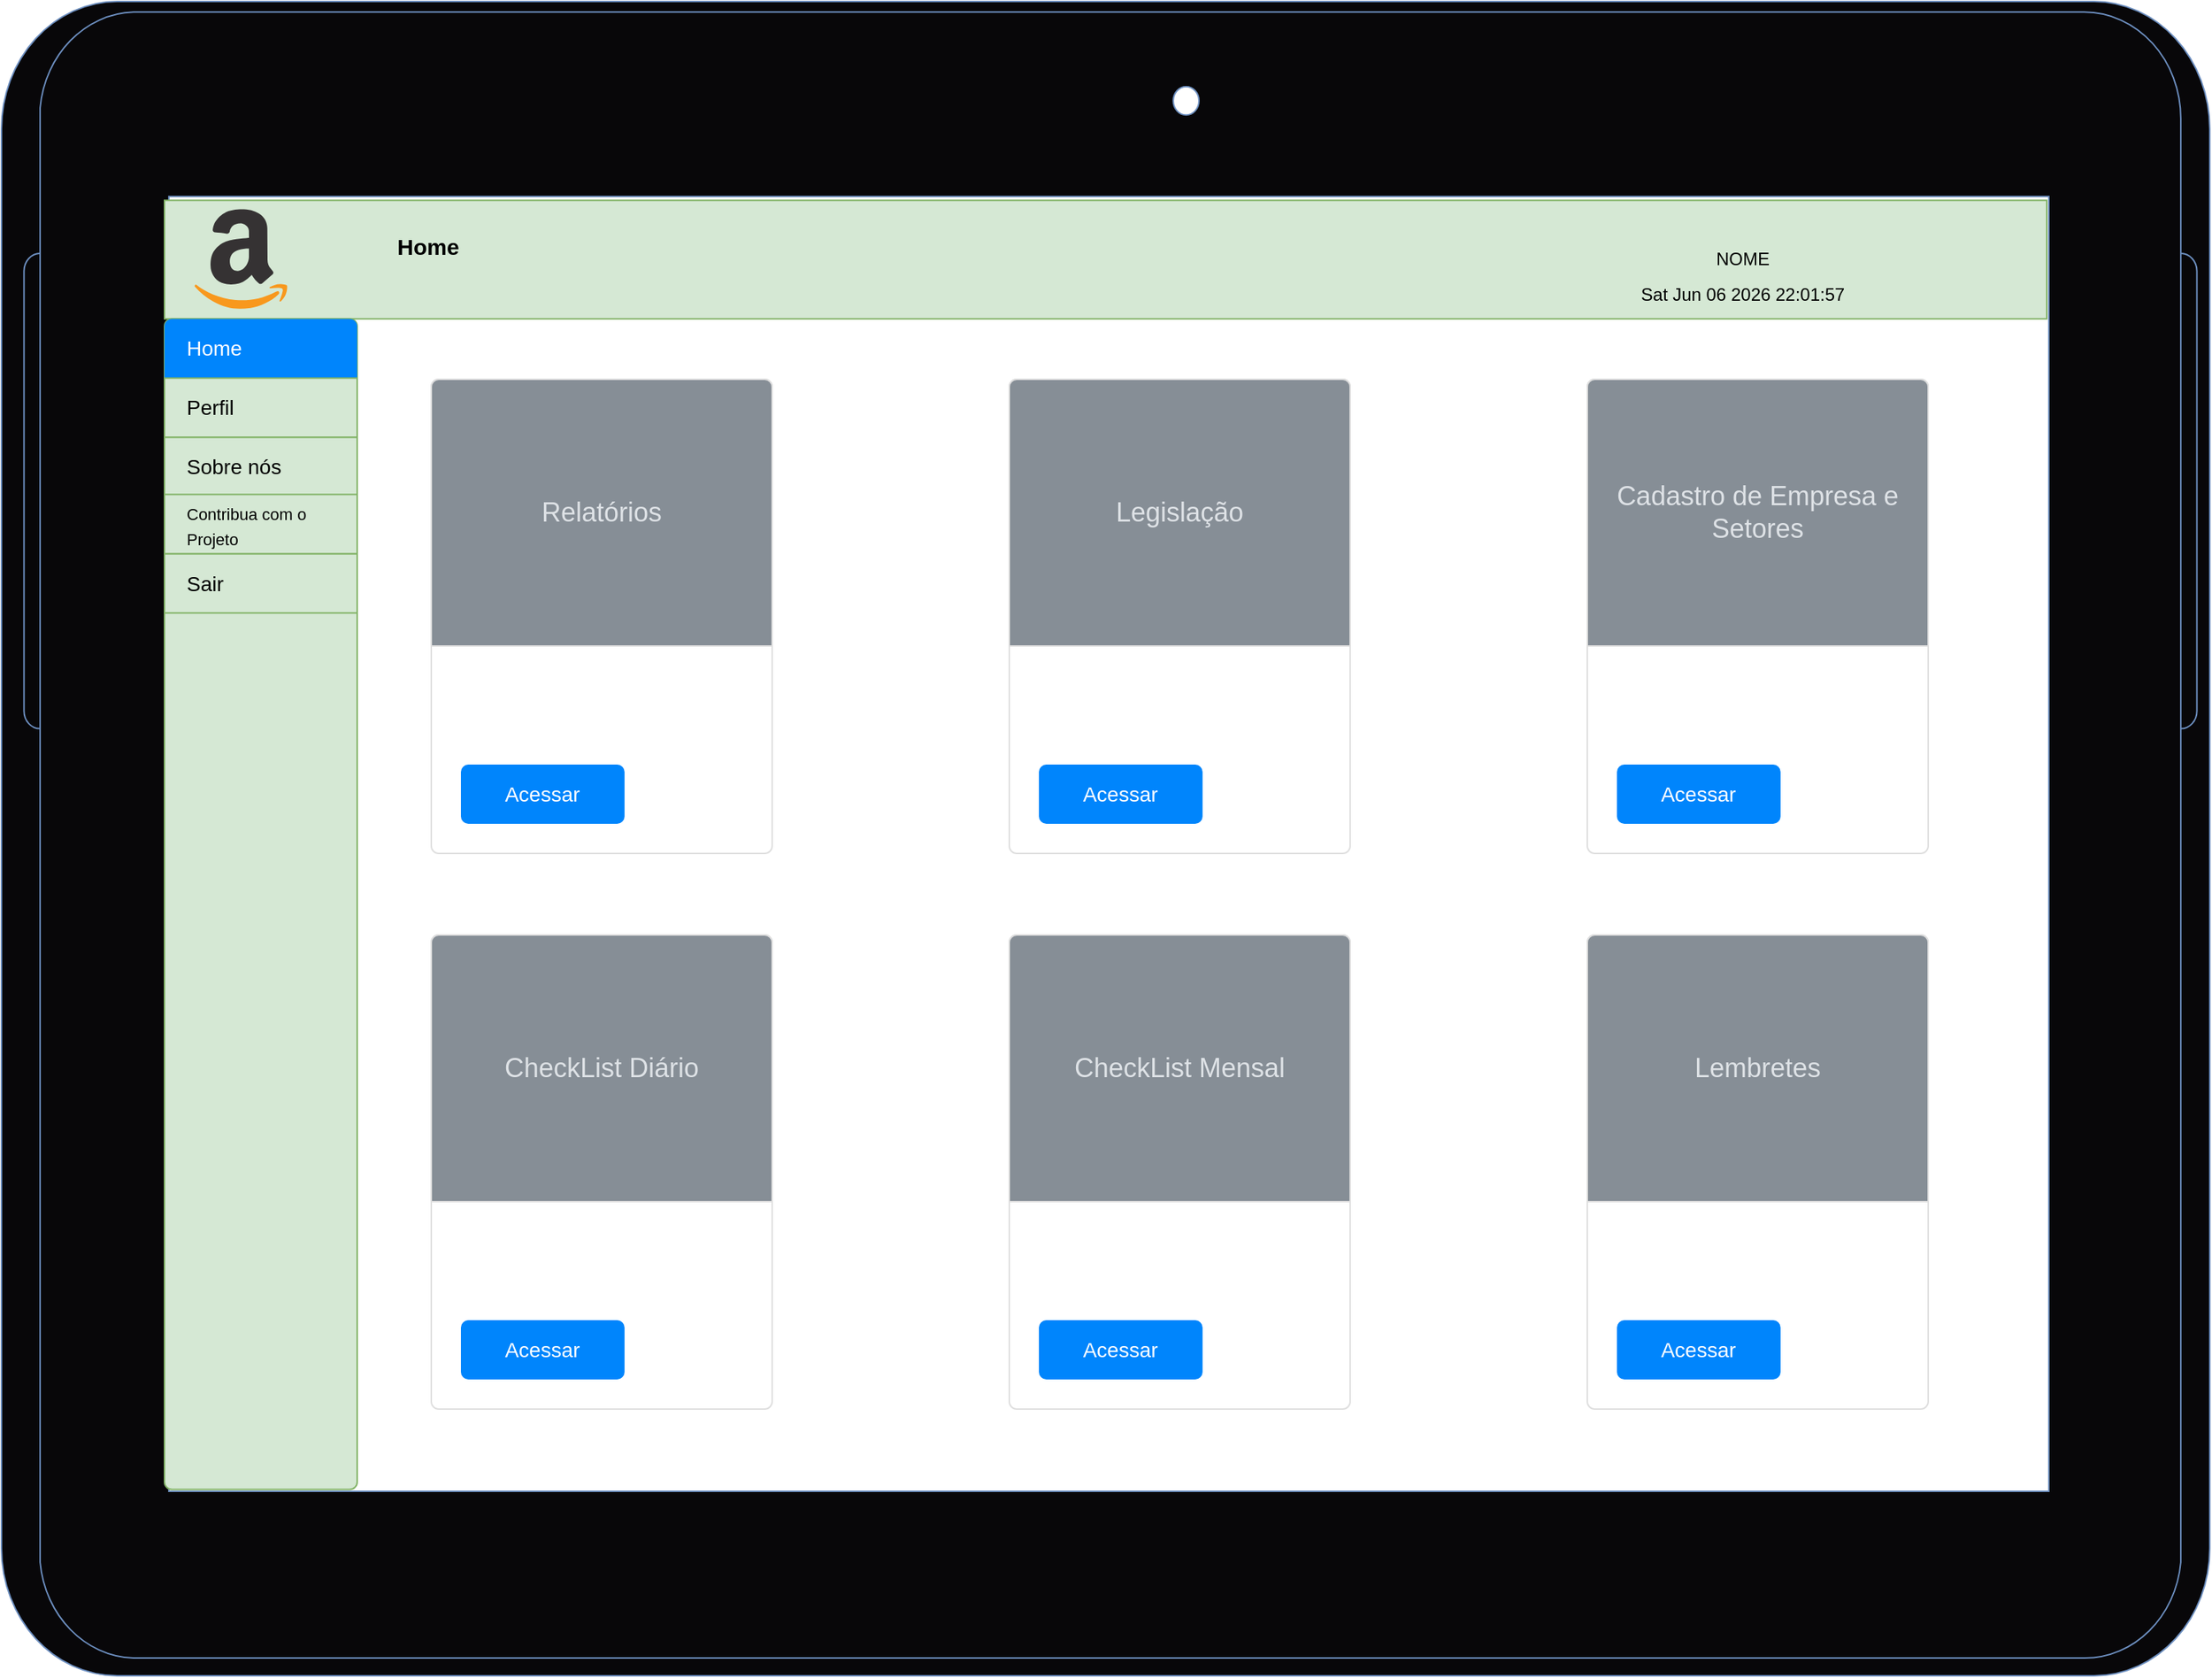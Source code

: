 <mxfile version="21.1.0" type="device">
  <diagram id="srqdzJ33AY7SrNP8aHUt" name="Página-1">
    <mxGraphModel dx="603" dy="285" grid="1" gridSize="10" guides="1" tooltips="1" connect="1" arrows="1" fold="1" page="1" pageScale="1" pageWidth="827" pageHeight="1169" math="0" shadow="0">
      <root>
        <mxCell id="0" />
        <mxCell id="1" parent="0" />
        <mxCell id="3w4hYKRijXfPVTcD5yQO-1" value="" style="verticalLabelPosition=bottom;verticalAlign=top;html=1;shadow=0;dashed=0;strokeWidth=1;shape=mxgraph.android.tab2;strokeColor=#6c8ebf;direction=north;fillColor=#080709;" vertex="1" parent="1">
          <mxGeometry x="80" y="10" width="1490" height="1130" as="geometry" />
        </mxCell>
        <mxCell id="3w4hYKRijXfPVTcD5yQO-3" value="" style="html=1;shadow=0;dashed=0;shape=mxgraph.bootstrap.rrect;rSize=5;strokeColor=#DFDFDF;html=1;whiteSpace=wrap;fillColor=#ffffff;fontColor=#000000;verticalAlign=bottom;align=left;spacing=20;spacingBottom=50;fontSize=14;" vertex="1" parent="1">
          <mxGeometry x="370" y="265" width="230" height="320" as="geometry" />
        </mxCell>
        <mxCell id="3w4hYKRijXfPVTcD5yQO-4" value="Relatórios" style="html=1;shadow=0;dashed=0;shape=mxgraph.bootstrap.topButton;rSize=5;perimeter=none;whiteSpace=wrap;fillColor=#868E96;strokeColor=#DFDFDF;fontColor=#DEE2E6;resizeWidth=1;fontSize=18;" vertex="1" parent="3w4hYKRijXfPVTcD5yQO-3">
          <mxGeometry width="230.0" height="180" relative="1" as="geometry" />
        </mxCell>
        <mxCell id="3w4hYKRijXfPVTcD5yQO-5" value="Acessar" style="html=1;shadow=0;dashed=0;shape=mxgraph.bootstrap.rrect;rSize=5;perimeter=none;whiteSpace=wrap;fillColor=#0085FC;strokeColor=none;fontColor=#ffffff;resizeWidth=1;fontSize=14;" vertex="1" parent="3w4hYKRijXfPVTcD5yQO-3">
          <mxGeometry y="1" width="110.4" height="40" relative="1" as="geometry">
            <mxPoint x="20" y="-60" as="offset" />
          </mxGeometry>
        </mxCell>
        <mxCell id="3w4hYKRijXfPVTcD5yQO-6" value="" style="html=1;shadow=0;dashed=0;shape=mxgraph.bootstrap.rrect;rSize=5;strokeColor=#DFDFDF;html=1;whiteSpace=wrap;fillColor=#ffffff;fontColor=#000000;verticalAlign=bottom;align=left;spacing=20;spacingBottom=50;fontSize=14;" vertex="1" parent="1">
          <mxGeometry x="760" y="640" width="230" height="320" as="geometry" />
        </mxCell>
        <mxCell id="3w4hYKRijXfPVTcD5yQO-7" value="CheckList Mensal" style="html=1;shadow=0;dashed=0;shape=mxgraph.bootstrap.topButton;rSize=5;perimeter=none;whiteSpace=wrap;fillColor=#868E96;strokeColor=#DFDFDF;fontColor=#DEE2E6;resizeWidth=1;fontSize=18;" vertex="1" parent="3w4hYKRijXfPVTcD5yQO-6">
          <mxGeometry width="230.0" height="180" relative="1" as="geometry" />
        </mxCell>
        <mxCell id="3w4hYKRijXfPVTcD5yQO-8" value="Acessar" style="html=1;shadow=0;dashed=0;shape=mxgraph.bootstrap.rrect;rSize=5;perimeter=none;whiteSpace=wrap;fillColor=#0085FC;strokeColor=none;fontColor=#ffffff;resizeWidth=1;fontSize=14;" vertex="1" parent="3w4hYKRijXfPVTcD5yQO-6">
          <mxGeometry y="1" width="110.4" height="40" relative="1" as="geometry">
            <mxPoint x="20" y="-60" as="offset" />
          </mxGeometry>
        </mxCell>
        <mxCell id="3w4hYKRijXfPVTcD5yQO-9" value="" style="html=1;shadow=0;dashed=0;shape=mxgraph.bootstrap.rrect;rSize=5;strokeColor=#DFDFDF;html=1;whiteSpace=wrap;fillColor=#ffffff;fontColor=#000000;verticalAlign=bottom;align=left;spacing=20;spacingBottom=50;fontSize=14;" vertex="1" parent="1">
          <mxGeometry x="760" y="265" width="230" height="320" as="geometry" />
        </mxCell>
        <mxCell id="3w4hYKRijXfPVTcD5yQO-10" value="Legislação" style="html=1;shadow=0;dashed=0;shape=mxgraph.bootstrap.topButton;rSize=5;perimeter=none;whiteSpace=wrap;fillColor=#868E96;strokeColor=#DFDFDF;fontColor=#DEE2E6;resizeWidth=1;fontSize=18;" vertex="1" parent="3w4hYKRijXfPVTcD5yQO-9">
          <mxGeometry width="230.0" height="180" relative="1" as="geometry" />
        </mxCell>
        <mxCell id="3w4hYKRijXfPVTcD5yQO-11" value="Acessar" style="html=1;shadow=0;dashed=0;shape=mxgraph.bootstrap.rrect;rSize=5;perimeter=none;whiteSpace=wrap;fillColor=#0085FC;strokeColor=none;fontColor=#ffffff;resizeWidth=1;fontSize=14;" vertex="1" parent="3w4hYKRijXfPVTcD5yQO-9">
          <mxGeometry y="1" width="110.4" height="40" relative="1" as="geometry">
            <mxPoint x="20" y="-60" as="offset" />
          </mxGeometry>
        </mxCell>
        <mxCell id="3w4hYKRijXfPVTcD5yQO-12" value="" style="html=1;shadow=0;dashed=0;shape=mxgraph.bootstrap.rrect;rSize=5;strokeColor=#DFDFDF;html=1;whiteSpace=wrap;fillColor=#ffffff;fontColor=#000000;verticalAlign=bottom;align=left;spacing=20;spacingBottom=50;fontSize=14;" vertex="1" parent="1">
          <mxGeometry x="370" y="640" width="230" height="320" as="geometry" />
        </mxCell>
        <mxCell id="3w4hYKRijXfPVTcD5yQO-13" value="CheckList Diário" style="html=1;shadow=0;dashed=0;shape=mxgraph.bootstrap.topButton;rSize=5;perimeter=none;whiteSpace=wrap;fillColor=#868E96;strokeColor=#DFDFDF;fontColor=#DEE2E6;resizeWidth=1;fontSize=18;" vertex="1" parent="3w4hYKRijXfPVTcD5yQO-12">
          <mxGeometry width="230.0" height="180" relative="1" as="geometry" />
        </mxCell>
        <mxCell id="3w4hYKRijXfPVTcD5yQO-14" value="Acessar" style="html=1;shadow=0;dashed=0;shape=mxgraph.bootstrap.rrect;rSize=5;perimeter=none;whiteSpace=wrap;fillColor=#0085FC;strokeColor=none;fontColor=#ffffff;resizeWidth=1;fontSize=14;" vertex="1" parent="3w4hYKRijXfPVTcD5yQO-12">
          <mxGeometry y="1" width="110.4" height="40" relative="1" as="geometry">
            <mxPoint x="20" y="-60" as="offset" />
          </mxGeometry>
        </mxCell>
        <mxCell id="3w4hYKRijXfPVTcD5yQO-15" value="" style="whiteSpace=wrap;html=1;shadow=0;dashed=0;fontSize=10;align=left;fillColor=#d5e8d4;strokeColor=#82b366;" vertex="1" parent="1">
          <mxGeometry x="190" y="144.2" width="1270" height="80" as="geometry" />
        </mxCell>
        <mxCell id="3w4hYKRijXfPVTcD5yQO-18" value="" style="html=1;shadow=0;dashed=0;shape=mxgraph.bootstrap.rrect;rSize=5;strokeColor=#82b366;html=1;whiteSpace=wrap;fillColor=#d5e8d4;" vertex="1" parent="1">
          <mxGeometry x="190" y="224.2" width="130" height="790" as="geometry" />
        </mxCell>
        <mxCell id="3w4hYKRijXfPVTcD5yQO-19" value="Home" style="html=1;shadow=0;dashed=0;shape=mxgraph.bootstrap.topButton;rSize=5;strokeColor=none;fillColor=#0085FC;fontColor=#ffffff;perimeter=none;whiteSpace=wrap;resizeWidth=1;align=left;spacing=15;fontSize=14;" vertex="1" parent="3w4hYKRijXfPVTcD5yQO-18">
          <mxGeometry width="130" height="40" relative="1" as="geometry" />
        </mxCell>
        <mxCell id="3w4hYKRijXfPVTcD5yQO-20" value="Perfil" style="strokeColor=inherit;fillColor=inherit;gradientColor=inherit;fontColor=inherit;html=1;shadow=0;dashed=0;perimeter=none;whiteSpace=wrap;resizeWidth=1;align=left;spacing=15;fontSize=14;" vertex="1" parent="3w4hYKRijXfPVTcD5yQO-18">
          <mxGeometry width="130" height="40" relative="1" as="geometry">
            <mxPoint y="40" as="offset" />
          </mxGeometry>
        </mxCell>
        <mxCell id="3w4hYKRijXfPVTcD5yQO-21" value="Sobre nós" style="strokeColor=inherit;fillColor=inherit;gradientColor=inherit;fontColor=inherit;html=1;shadow=0;dashed=0;perimeter=none;whiteSpace=wrap;resizeWidth=1;align=left;spacing=15;fontSize=14;" vertex="1" parent="3w4hYKRijXfPVTcD5yQO-18">
          <mxGeometry width="130" height="40" relative="1" as="geometry">
            <mxPoint y="80" as="offset" />
          </mxGeometry>
        </mxCell>
        <mxCell id="3w4hYKRijXfPVTcD5yQO-28" value="Sair" style="strokeColor=inherit;fillColor=inherit;gradientColor=inherit;fontColor=inherit;html=1;shadow=0;dashed=0;perimeter=none;whiteSpace=wrap;resizeWidth=1;align=left;spacing=15;fontSize=14;" vertex="1" parent="3w4hYKRijXfPVTcD5yQO-18">
          <mxGeometry y="158.503" width="130" height="40" as="geometry" />
        </mxCell>
        <mxCell id="3w4hYKRijXfPVTcD5yQO-41" value="&lt;font style=&quot;font-size: 11px;&quot;&gt;Contribua com o Projeto&lt;/font&gt;" style="strokeColor=inherit;fillColor=inherit;gradientColor=inherit;fontColor=inherit;html=1;shadow=0;dashed=0;perimeter=none;whiteSpace=wrap;resizeWidth=1;align=left;spacing=15;fontSize=14;" vertex="1" parent="3w4hYKRijXfPVTcD5yQO-18">
          <mxGeometry y="118.499" width="130" height="40" as="geometry" />
        </mxCell>
        <mxCell id="3w4hYKRijXfPVTcD5yQO-42" value="" style="shape=image;html=1;verticalAlign=top;verticalLabelPosition=bottom;labelBackgroundColor=#ffffff;imageAspect=0;aspect=fixed;image=https://cdn3.iconfinder.com/data/icons/finance-152/64/24-128.png" vertex="1" parent="3w4hYKRijXfPVTcD5yQO-18">
          <mxGeometry x="55.5" y="139.741" width="18.305" height="18.305" as="geometry" />
        </mxCell>
        <mxCell id="3w4hYKRijXfPVTcD5yQO-30" value="" style="dashed=0;outlineConnect=0;html=1;align=center;labelPosition=center;verticalLabelPosition=bottom;verticalAlign=top;shape=mxgraph.weblogos.amazon" vertex="1" parent="1">
          <mxGeometry x="210" y="150.1" width="62.8" height="68.2" as="geometry" />
        </mxCell>
        <mxCell id="3w4hYKRijXfPVTcD5yQO-32" value="" style="shape=image;html=1;verticalAlign=top;verticalLabelPosition=bottom;labelBackgroundColor=#ffffff;imageAspect=0;aspect=fixed;image=https://cdn4.iconfinder.com/data/icons/essential-3/32/371-Home-128.png;fontStyle=0" vertex="1" parent="1">
          <mxGeometry x="310" y="160" width="28" height="28" as="geometry" />
        </mxCell>
        <mxCell id="3w4hYKRijXfPVTcD5yQO-33" value="&lt;b&gt;&lt;font style=&quot;font-size: 15px;&quot;&gt;Home&lt;/font&gt;&lt;/b&gt;" style="text;html=1;strokeColor=none;fillColor=none;align=center;verticalAlign=middle;whiteSpace=wrap;rounded=0;" vertex="1" parent="1">
          <mxGeometry x="338" y="160" width="60" height="30" as="geometry" />
        </mxCell>
        <mxCell id="3w4hYKRijXfPVTcD5yQO-34" value="" style="html=1;shadow=0;dashed=0;shape=mxgraph.bootstrap.rrect;rSize=5;strokeColor=#DFDFDF;html=1;whiteSpace=wrap;fillColor=#ffffff;fontColor=#000000;verticalAlign=bottom;align=left;spacing=20;spacingBottom=50;fontSize=14;" vertex="1" parent="1">
          <mxGeometry x="1150" y="265" width="230" height="320" as="geometry" />
        </mxCell>
        <mxCell id="3w4hYKRijXfPVTcD5yQO-35" value="Cadastro de Empresa e Setores" style="html=1;shadow=0;dashed=0;shape=mxgraph.bootstrap.topButton;rSize=5;perimeter=none;whiteSpace=wrap;fillColor=#868E96;strokeColor=#DFDFDF;fontColor=#DEE2E6;resizeWidth=1;fontSize=18;" vertex="1" parent="3w4hYKRijXfPVTcD5yQO-34">
          <mxGeometry width="230.0" height="180" relative="1" as="geometry" />
        </mxCell>
        <mxCell id="3w4hYKRijXfPVTcD5yQO-36" value="Acessar" style="html=1;shadow=0;dashed=0;shape=mxgraph.bootstrap.rrect;rSize=5;perimeter=none;whiteSpace=wrap;fillColor=#0085FC;strokeColor=none;fontColor=#ffffff;resizeWidth=1;fontSize=14;" vertex="1" parent="3w4hYKRijXfPVTcD5yQO-34">
          <mxGeometry y="1" width="110.4" height="40" relative="1" as="geometry">
            <mxPoint x="20" y="-60" as="offset" />
          </mxGeometry>
        </mxCell>
        <mxCell id="3w4hYKRijXfPVTcD5yQO-37" value="" style="html=1;shadow=0;dashed=0;shape=mxgraph.bootstrap.rrect;rSize=5;strokeColor=#DFDFDF;html=1;whiteSpace=wrap;fillColor=#ffffff;fontColor=#000000;verticalAlign=bottom;align=left;spacing=20;spacingBottom=50;fontSize=14;" vertex="1" parent="1">
          <mxGeometry x="1150" y="640" width="230" height="320" as="geometry" />
        </mxCell>
        <mxCell id="3w4hYKRijXfPVTcD5yQO-38" value="Lembretes" style="html=1;shadow=0;dashed=0;shape=mxgraph.bootstrap.topButton;rSize=5;perimeter=none;whiteSpace=wrap;fillColor=#868E96;strokeColor=#DFDFDF;fontColor=#DEE2E6;resizeWidth=1;fontSize=18;" vertex="1" parent="3w4hYKRijXfPVTcD5yQO-37">
          <mxGeometry width="230.0" height="180" relative="1" as="geometry" />
        </mxCell>
        <mxCell id="3w4hYKRijXfPVTcD5yQO-39" value="Acessar" style="html=1;shadow=0;dashed=0;shape=mxgraph.bootstrap.rrect;rSize=5;perimeter=none;whiteSpace=wrap;fillColor=#0085FC;strokeColor=none;fontColor=#ffffff;resizeWidth=1;fontSize=14;" vertex="1" parent="3w4hYKRijXfPVTcD5yQO-37">
          <mxGeometry y="1" width="110.4" height="40" relative="1" as="geometry">
            <mxPoint x="20" y="-60" as="offset" />
          </mxGeometry>
        </mxCell>
        <mxCell id="3w4hYKRijXfPVTcD5yQO-44" value="" style="shape=image;html=1;verticalAlign=top;verticalLabelPosition=bottom;labelBackgroundColor=#ffffff;imageAspect=0;aspect=fixed;image=https://cdn4.iconfinder.com/data/icons/user-interface-681/64/Account-128.png" vertex="1" parent="1">
          <mxGeometry x="1360" y="160.2" width="48" height="48" as="geometry" />
        </mxCell>
        <mxCell id="3w4hYKRijXfPVTcD5yQO-45" value="NOME" style="text;html=1;strokeColor=none;fillColor=none;align=center;verticalAlign=middle;whiteSpace=wrap;rounded=0;" vertex="1" parent="1">
          <mxGeometry x="1160" y="169.2" width="190" height="30" as="geometry" />
        </mxCell>
        <UserObject label="%date{ddd mmm dd yyyy HH:MM:ss}%" placeholders="1" id="3w4hYKRijXfPVTcD5yQO-47">
          <mxCell style="text;html=1;strokeColor=none;fillColor=none;align=center;verticalAlign=middle;whiteSpace=wrap;overflow=hidden;" vertex="1" parent="1">
            <mxGeometry x="1175" y="198.3" width="160" height="20" as="geometry" />
          </mxCell>
        </UserObject>
      </root>
    </mxGraphModel>
  </diagram>
</mxfile>
